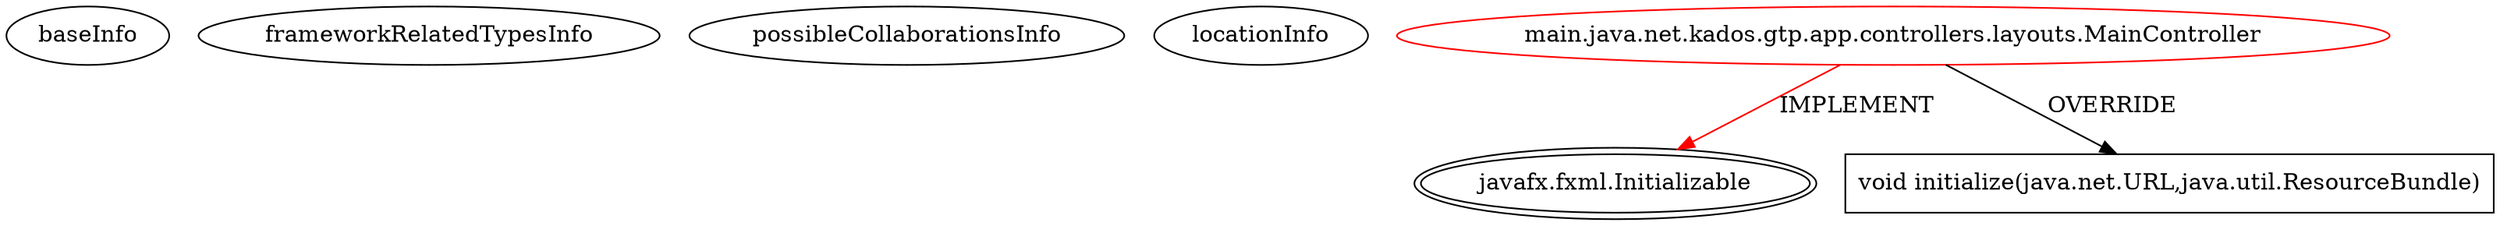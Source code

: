 digraph {
baseInfo[graphId=380,category="extension_graph",isAnonymous=false,possibleRelation=false]
frameworkRelatedTypesInfo[0="javafx.fxml.Initializable"]
possibleCollaborationsInfo[]
locationInfo[projectName="Digital87-GUS-Teryt-Parser",filePath="/Digital87-GUS-Teryt-Parser/GUS-Teryt-Parser-master/src/main/java/net/kados/gtp/app/controllers/layouts/MainController.java",contextSignature="MainController",graphId="380"]
0[label="main.java.net.kados.gtp.app.controllers.layouts.MainController",vertexType="ROOT_CLIENT_CLASS_DECLARATION",isFrameworkType=false,color=red]
1[label="javafx.fxml.Initializable",vertexType="FRAMEWORK_INTERFACE_TYPE",isFrameworkType=true,peripheries=2]
2[label="void initialize(java.net.URL,java.util.ResourceBundle)",vertexType="OVERRIDING_METHOD_DECLARATION",isFrameworkType=false,shape=box]
0->1[label="IMPLEMENT",color=red]
0->2[label="OVERRIDE"]
}
